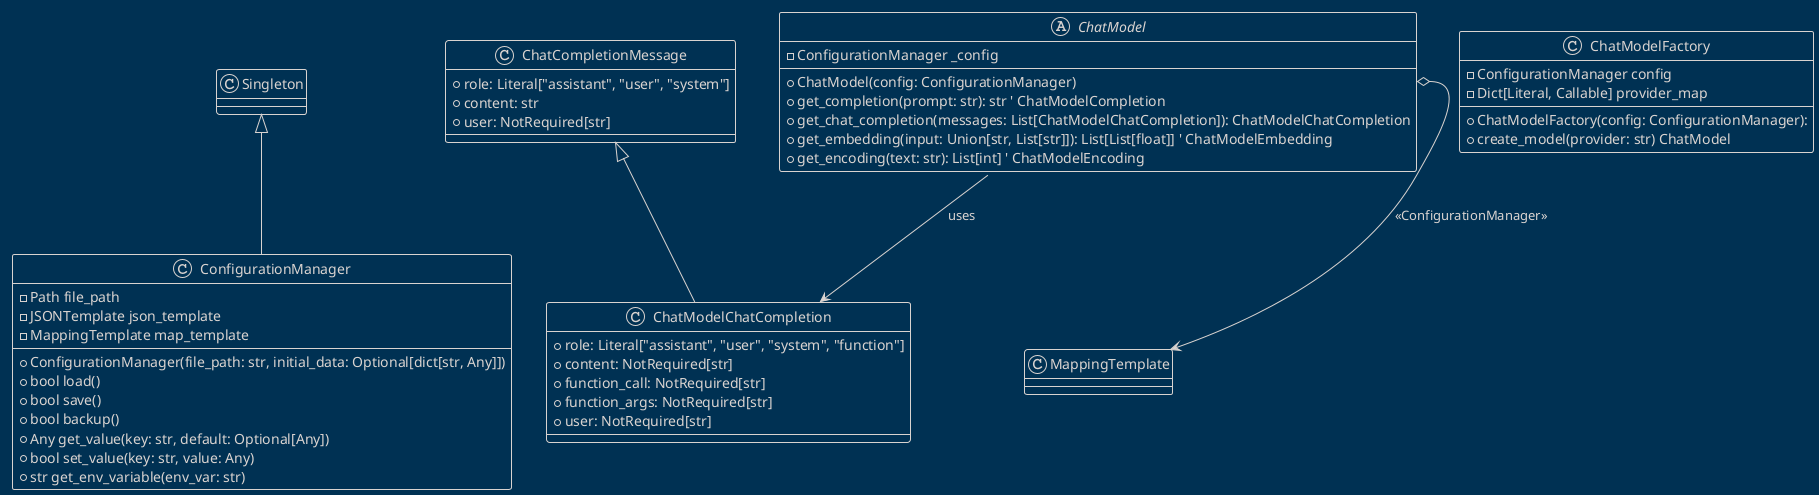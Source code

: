 @startuml ChatModel
!theme blueprint

' docs/diagrams/plantuml/chat_model.puml

class ConfigurationManager extends Singleton {
    - Path file_path
    - JSONTemplate json_template
    - MappingTemplate map_template
    + ConfigurationManager(file_path: str, initial_data: Optional[dict[str, Any]])
    + bool load()
    + bool save()
    + bool backup()
    + Any get_value(key: str, default: Optional[Any])
    + bool set_value(key: str, value: Any)
    + str get_env_variable(env_var: str)
}

class ChatCompletionMessage {
    + role: Literal["assistant", "user", "system"]
    + content: str
    + user: NotRequired[str]
}

class ChatModelChatCompletion extends ChatCompletionMessage {
    + role: Literal["assistant", "user", "system", "function"]
    + content: NotRequired[str]
    + function_call: NotRequired[str]
    + function_args: NotRequired[str]
    + user: NotRequired[str]
}

abstract class ChatModel {
    - ConfigurationManager _config
    + ChatModel(config: ConfigurationManager)
    + get_completion(prompt: str): str ' ChatModelCompletion
    + get_chat_completion(messages: List[ChatModelChatCompletion]): ChatModelChatCompletion
    + get_embedding(input: Union[str, List[str]]): List[List[float]] ' ChatModelEmbedding
    + get_encoding(text: str): List[int] ' ChatModelEncoding
}

class ChatModelFactory{
    - ConfigurationManager config
    - Dict[Literal, Callable] provider_map
    + ChatModelFactory(config: ConfigurationManager):
    + create_model(provider: str) ChatModel
}

ChatModel::config o--> MappingTemplate : <<ConfigurationManager>>
ChatModel --> ChatModelChatCompletion : uses

@enduml